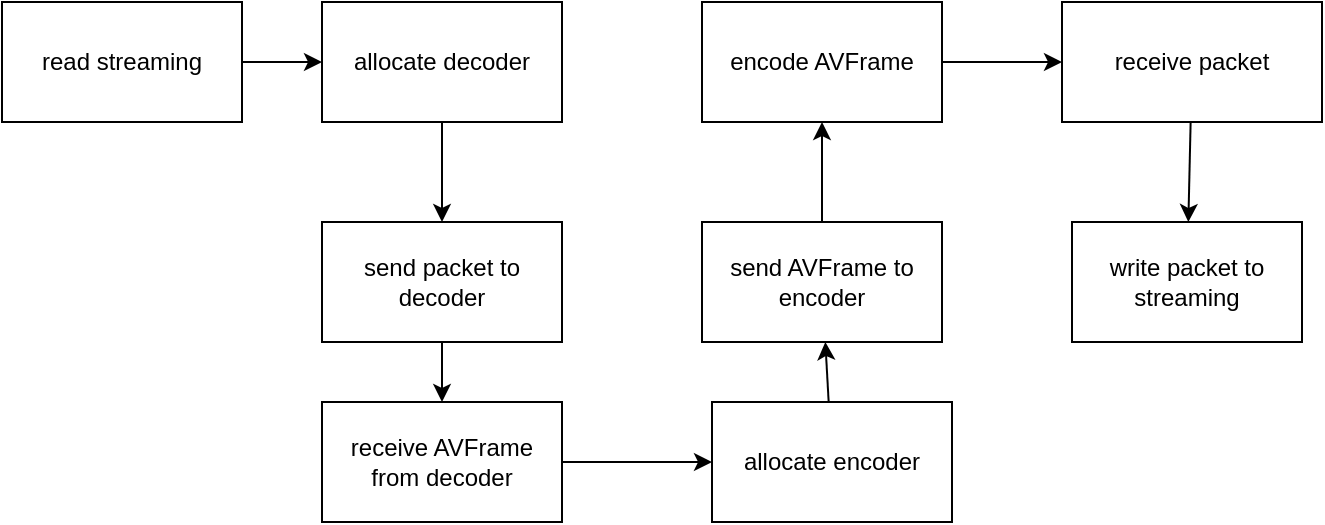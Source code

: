 <mxfile>
    <diagram id="v2M2yAwx0Bh5wEyeLRIy" name="Page-1">
        <mxGraphModel dx="858" dy="538" grid="1" gridSize="10" guides="1" tooltips="1" connect="1" arrows="1" fold="1" page="1" pageScale="1" pageWidth="850" pageHeight="1100" math="0" shadow="0">
            <root>
                <mxCell id="0"/>
                <mxCell id="1" parent="0"/>
                <mxCell id="4" value="" style="edgeStyle=none;html=1;" edge="1" parent="1" source="2" target="3">
                    <mxGeometry relative="1" as="geometry"/>
                </mxCell>
                <mxCell id="2" value="read streaming" style="rounded=0;whiteSpace=wrap;html=1;" vertex="1" parent="1">
                    <mxGeometry x="70" y="80" width="120" height="60" as="geometry"/>
                </mxCell>
                <mxCell id="6" value="" style="edgeStyle=none;html=1;" edge="1" parent="1" source="3" target="5">
                    <mxGeometry relative="1" as="geometry"/>
                </mxCell>
                <mxCell id="3" value="allocate decoder" style="whiteSpace=wrap;html=1;rounded=0;" vertex="1" parent="1">
                    <mxGeometry x="230" y="80" width="120" height="60" as="geometry"/>
                </mxCell>
                <mxCell id="8" value="" style="edgeStyle=none;html=1;" edge="1" parent="1" source="5" target="7">
                    <mxGeometry relative="1" as="geometry"/>
                </mxCell>
                <mxCell id="5" value="send packet to decoder" style="whiteSpace=wrap;html=1;rounded=0;" vertex="1" parent="1">
                    <mxGeometry x="230" y="190" width="120" height="60" as="geometry"/>
                </mxCell>
                <mxCell id="7" value="receive AVFrame from decoder" style="whiteSpace=wrap;html=1;rounded=0;" vertex="1" parent="1">
                    <mxGeometry x="230" y="280" width="120" height="60" as="geometry"/>
                </mxCell>
                <mxCell id="12" value="" style="edgeStyle=none;html=1;" edge="1" parent="1" source="9" target="17">
                    <mxGeometry relative="1" as="geometry"/>
                </mxCell>
                <mxCell id="9" value="send AVFrame to encoder" style="whiteSpace=wrap;html=1;rounded=0;" vertex="1" parent="1">
                    <mxGeometry x="420" y="190" width="120" height="60" as="geometry"/>
                </mxCell>
                <mxCell id="14" value="" style="edgeStyle=none;html=1;" edge="1" parent="1" source="11" target="13">
                    <mxGeometry relative="1" as="geometry"/>
                </mxCell>
                <mxCell id="11" value="receive packet" style="whiteSpace=wrap;html=1;rounded=0;" vertex="1" parent="1">
                    <mxGeometry x="600" y="80" width="130" height="60" as="geometry"/>
                </mxCell>
                <mxCell id="13" value="write packet to streaming" style="whiteSpace=wrap;html=1;rounded=0;" vertex="1" parent="1">
                    <mxGeometry x="605" y="190" width="115" height="60" as="geometry"/>
                </mxCell>
                <mxCell id="16" value="" style="edgeStyle=none;html=1;" edge="1" parent="1" source="15" target="9">
                    <mxGeometry relative="1" as="geometry"/>
                </mxCell>
                <mxCell id="15" value="allocate encoder" style="rounded=0;whiteSpace=wrap;html=1;" vertex="1" parent="1">
                    <mxGeometry x="425" y="280" width="120" height="60" as="geometry"/>
                </mxCell>
                <mxCell id="20" value="" style="edgeStyle=none;html=1;entryX=0;entryY=0.5;entryDx=0;entryDy=0;" edge="1" parent="1" source="17" target="11">
                    <mxGeometry relative="1" as="geometry">
                        <mxPoint x="520" y="90" as="targetPoint"/>
                    </mxGeometry>
                </mxCell>
                <mxCell id="17" value="encode AVFrame" style="rounded=0;whiteSpace=wrap;html=1;" vertex="1" parent="1">
                    <mxGeometry x="420" y="80" width="120" height="60" as="geometry"/>
                </mxCell>
                <mxCell id="21" value="" style="endArrow=classic;html=1;exitX=1;exitY=0.5;exitDx=0;exitDy=0;entryX=0;entryY=0.5;entryDx=0;entryDy=0;" edge="1" parent="1" source="7" target="15">
                    <mxGeometry width="50" height="50" relative="1" as="geometry">
                        <mxPoint x="420" y="450" as="sourcePoint"/>
                        <mxPoint x="470" y="400" as="targetPoint"/>
                    </mxGeometry>
                </mxCell>
            </root>
        </mxGraphModel>
    </diagram>
</mxfile>